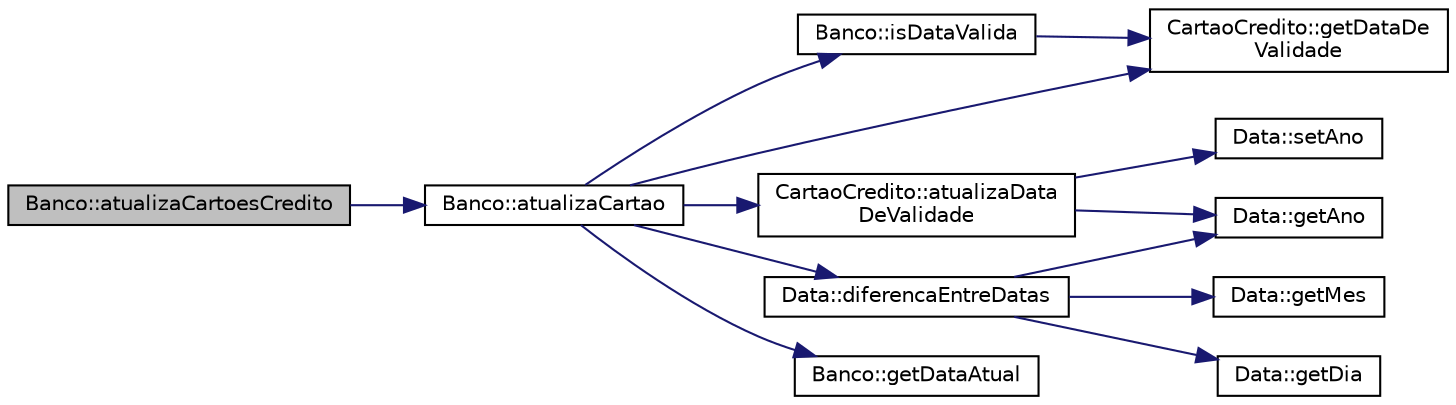 digraph "Banco::atualizaCartoesCredito"
{
  edge [fontname="Helvetica",fontsize="10",labelfontname="Helvetica",labelfontsize="10"];
  node [fontname="Helvetica",fontsize="10",shape=record];
  rankdir="LR";
  Node20 [label="Banco::atualizaCartoesCredito",height=0.2,width=0.4,color="black", fillcolor="grey75", style="filled", fontcolor="black"];
  Node20 -> Node21 [color="midnightblue",fontsize="10",style="solid",fontname="Helvetica"];
  Node21 [label="Banco::atualizaCartao",height=0.2,width=0.4,color="black", fillcolor="white", style="filled",URL="$class_banco.html#a8c8f743903ba86129b62afbb3813e6f0",tooltip="Atualiza a data de um cartao de credito, adicionando mais 3 anos de validade, se esta fora da validad..."];
  Node21 -> Node22 [color="midnightblue",fontsize="10",style="solid",fontname="Helvetica"];
  Node22 [label="Banco::isDataValida",height=0.2,width=0.4,color="black", fillcolor="white", style="filled",URL="$class_banco.html#ac469cc9db5980081701bf9eb27a7e612",tooltip="Verifica se uma data e valida. "];
  Node22 -> Node23 [color="midnightblue",fontsize="10",style="solid",fontname="Helvetica"];
  Node23 [label="CartaoCredito::getDataDe\lValidade",height=0.2,width=0.4,color="black", fillcolor="white", style="filled",URL="$class_cartao_credito.html#ab28b73bbecc20b5c23348e1172230533",tooltip="Devolve a data de validade do cartao. "];
  Node21 -> Node24 [color="midnightblue",fontsize="10",style="solid",fontname="Helvetica"];
  Node24 [label="CartaoCredito::atualizaData\lDeValidade",height=0.2,width=0.4,color="black", fillcolor="white", style="filled",URL="$class_cartao_credito.html#a52daaab859e37d416c00044ef0fb2f27",tooltip="Atualiza a data de validade para a data atual. "];
  Node24 -> Node25 [color="midnightblue",fontsize="10",style="solid",fontname="Helvetica"];
  Node25 [label="Data::setAno",height=0.2,width=0.4,color="black", fillcolor="white", style="filled",URL="$class_data.html#a8d4cfad647b590df436d8260000a2745",tooltip="Altera o dia. "];
  Node24 -> Node26 [color="midnightblue",fontsize="10",style="solid",fontname="Helvetica"];
  Node26 [label="Data::getAno",height=0.2,width=0.4,color="black", fillcolor="white", style="filled",URL="$class_data.html#ae19e0d5af87f94f2809ba52dae69e15b",tooltip="Devolve o ano. "];
  Node21 -> Node23 [color="midnightblue",fontsize="10",style="solid",fontname="Helvetica"];
  Node21 -> Node27 [color="midnightblue",fontsize="10",style="solid",fontname="Helvetica"];
  Node27 [label="Data::diferencaEntreDatas",height=0.2,width=0.4,color="black", fillcolor="white", style="filled",URL="$class_data.html#a495d15dd0d90b595740f6e09fd0a2177",tooltip="Calcula a diferen�a de duas datas, em dias. "];
  Node27 -> Node26 [color="midnightblue",fontsize="10",style="solid",fontname="Helvetica"];
  Node27 -> Node28 [color="midnightblue",fontsize="10",style="solid",fontname="Helvetica"];
  Node28 [label="Data::getMes",height=0.2,width=0.4,color="black", fillcolor="white", style="filled",URL="$class_data.html#ab991d6a069c799930899b39bef9a4662",tooltip="Devolve o mes. "];
  Node27 -> Node29 [color="midnightblue",fontsize="10",style="solid",fontname="Helvetica"];
  Node29 [label="Data::getDia",height=0.2,width=0.4,color="black", fillcolor="white", style="filled",URL="$class_data.html#a459536c9351759b5697ba25456d9bd70",tooltip="Devolve o dia. "];
  Node21 -> Node30 [color="midnightblue",fontsize="10",style="solid",fontname="Helvetica"];
  Node30 [label="Banco::getDataAtual",height=0.2,width=0.4,color="black", fillcolor="white", style="filled",URL="$class_banco.html#a0735f07636c578666068a16f6ecccd91",tooltip="Devolve a data atual. "];
}

